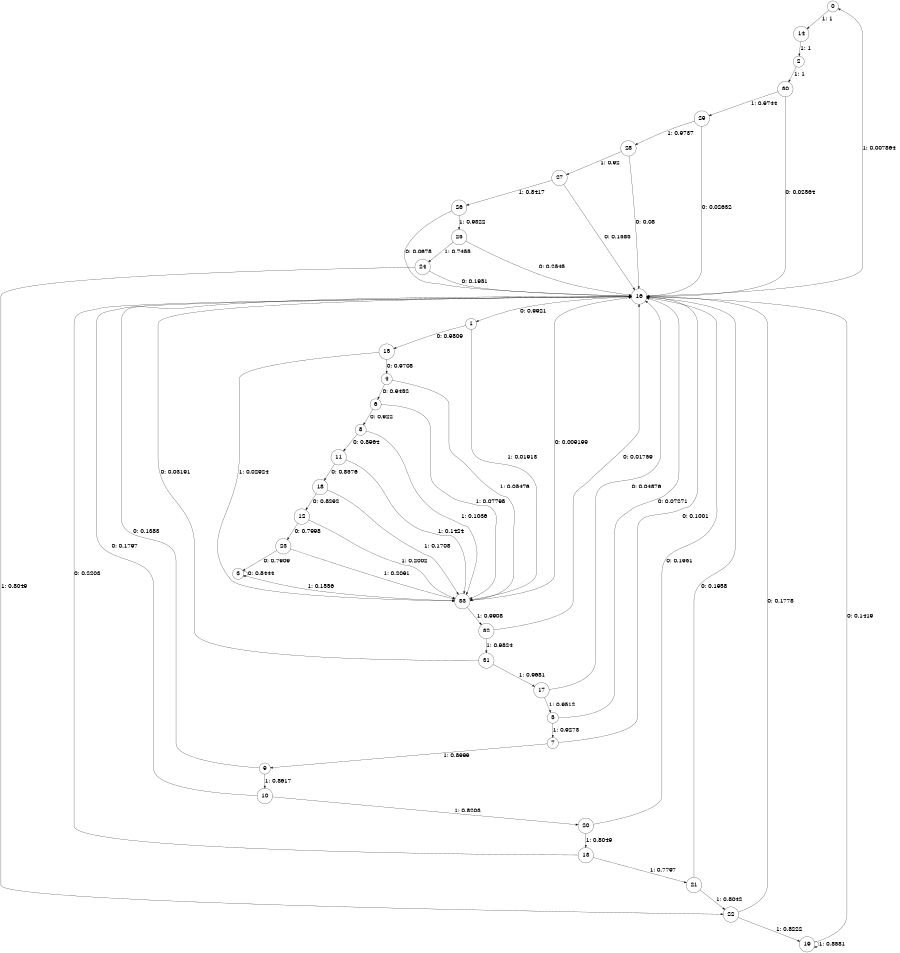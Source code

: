 digraph "ch4source_phase3_L14" {
size = "6,8.5";
ratio = "fill";
node [shape = circle];
node [fontsize = 24];
edge [fontsize = 24];
0 -> 14 [label = "1: 1        "];
1 -> 15 [label = "0: 0.9809   "];
1 -> 33 [label = "1: 0.01913  "];
2 -> 30 [label = "1: 1        "];
3 -> 3 [label = "0: 0.8444   "];
3 -> 33 [label = "1: 0.1556   "];
4 -> 6 [label = "0: 0.9452   "];
4 -> 33 [label = "1: 0.05476  "];
5 -> 16 [label = "0: 0.07271  "];
5 -> 7 [label = "1: 0.9273   "];
6 -> 8 [label = "0: 0.922    "];
6 -> 33 [label = "1: 0.07798  "];
7 -> 16 [label = "0: 0.1001   "];
7 -> 9 [label = "1: 0.8999   "];
8 -> 11 [label = "0: 0.8964   "];
8 -> 33 [label = "1: 0.1036   "];
9 -> 16 [label = "0: 0.1383   "];
9 -> 10 [label = "1: 0.8617   "];
10 -> 16 [label = "0: 0.1797   "];
10 -> 20 [label = "1: 0.8203   "];
11 -> 18 [label = "0: 0.8576   "];
11 -> 33 [label = "1: 0.1424   "];
12 -> 23 [label = "0: 0.7998   "];
12 -> 33 [label = "1: 0.2002   "];
13 -> 16 [label = "0: 0.2203   "];
13 -> 21 [label = "1: 0.7797   "];
14 -> 2 [label = "1: 1        "];
15 -> 4 [label = "0: 0.9708   "];
15 -> 33 [label = "1: 0.02924  "];
16 -> 1 [label = "0: 0.9921   "];
16 -> 0 [label = "1: 0.007864  "];
17 -> 16 [label = "0: 0.04876  "];
17 -> 5 [label = "1: 0.9512   "];
18 -> 12 [label = "0: 0.8292   "];
18 -> 33 [label = "1: 0.1708   "];
19 -> 16 [label = "0: 0.1419   "];
19 -> 19 [label = "1: 0.8581   "];
20 -> 16 [label = "0: 0.1951   "];
20 -> 13 [label = "1: 0.8049   "];
21 -> 16 [label = "0: 0.1958   "];
21 -> 22 [label = "1: 0.8042   "];
22 -> 16 [label = "0: 0.1778   "];
22 -> 19 [label = "1: 0.8222   "];
23 -> 3 [label = "0: 0.7909   "];
23 -> 33 [label = "1: 0.2091   "];
24 -> 16 [label = "0: 0.1951   "];
24 -> 22 [label = "1: 0.8049   "];
25 -> 16 [label = "0: 0.2545   "];
25 -> 24 [label = "1: 0.7455   "];
26 -> 16 [label = "0: 0.0678   "];
26 -> 25 [label = "1: 0.9322   "];
27 -> 16 [label = "0: 0.1583   "];
27 -> 26 [label = "1: 0.8417   "];
28 -> 16 [label = "0: 0.08     "];
28 -> 27 [label = "1: 0.92     "];
29 -> 16 [label = "0: 0.02632  "];
29 -> 28 [label = "1: 0.9737   "];
30 -> 16 [label = "0: 0.02564  "];
30 -> 29 [label = "1: 0.9744   "];
31 -> 16 [label = "0: 0.03191  "];
31 -> 17 [label = "1: 0.9681   "];
32 -> 16 [label = "0: 0.01759  "];
32 -> 31 [label = "1: 0.9824   "];
33 -> 16 [label = "0: 0.009199  "];
33 -> 32 [label = "1: 0.9908   "];
}